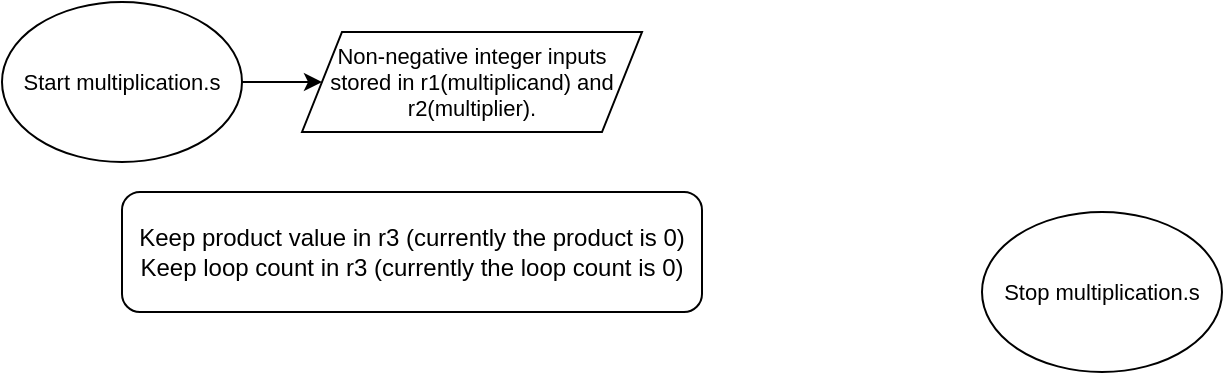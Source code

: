 <mxfile version="24.7.17">
  <diagram id="C5RBs43oDa-KdzZeNtuy" name="Page-1">
    <mxGraphModel dx="756" dy="392" grid="1" gridSize="10" guides="1" tooltips="1" connect="1" arrows="1" fold="1" page="1" pageScale="1" pageWidth="827" pageHeight="1169" math="0" shadow="0">
      <root>
        <mxCell id="WIyWlLk6GJQsqaUBKTNV-0" />
        <mxCell id="WIyWlLk6GJQsqaUBKTNV-1" parent="WIyWlLk6GJQsqaUBKTNV-0" />
        <mxCell id="vypxZ5MaS1NF67B90ROW-3" style="edgeStyle=orthogonalEdgeStyle;rounded=0;orthogonalLoop=1;jettySize=auto;html=1;" edge="1" parent="WIyWlLk6GJQsqaUBKTNV-1" source="vypxZ5MaS1NF67B90ROW-0" target="vypxZ5MaS1NF67B90ROW-2">
          <mxGeometry relative="1" as="geometry" />
        </mxCell>
        <mxCell id="vypxZ5MaS1NF67B90ROW-0" value="Start multiplication.s" style="ellipse;whiteSpace=wrap;html=1;fontSize=11;" vertex="1" parent="WIyWlLk6GJQsqaUBKTNV-1">
          <mxGeometry x="150" y="55" width="120" height="80" as="geometry" />
        </mxCell>
        <mxCell id="vypxZ5MaS1NF67B90ROW-1" value="Stop multiplication.s" style="ellipse;whiteSpace=wrap;html=1;fontSize=11;" vertex="1" parent="WIyWlLk6GJQsqaUBKTNV-1">
          <mxGeometry x="640" y="160" width="120" height="80" as="geometry" />
        </mxCell>
        <mxCell id="vypxZ5MaS1NF67B90ROW-2" value="Non-negative integer inputs stored in r1(multiplicand) and r2(multiplier)." style="shape=parallelogram;perimeter=parallelogramPerimeter;whiteSpace=wrap;html=1;fixedSize=1;fontSize=11;" vertex="1" parent="WIyWlLk6GJQsqaUBKTNV-1">
          <mxGeometry x="300" y="70" width="170" height="50" as="geometry" />
        </mxCell>
        <mxCell id="vypxZ5MaS1NF67B90ROW-4" value="Keep product value in r3 (currently the product is 0)&lt;div&gt;Keep loop count in r3 (currently the loop count is 0)&lt;br&gt;&lt;/div&gt;" style="rounded=1;whiteSpace=wrap;html=1;" vertex="1" parent="WIyWlLk6GJQsqaUBKTNV-1">
          <mxGeometry x="210" y="150" width="290" height="60" as="geometry" />
        </mxCell>
      </root>
    </mxGraphModel>
  </diagram>
</mxfile>
